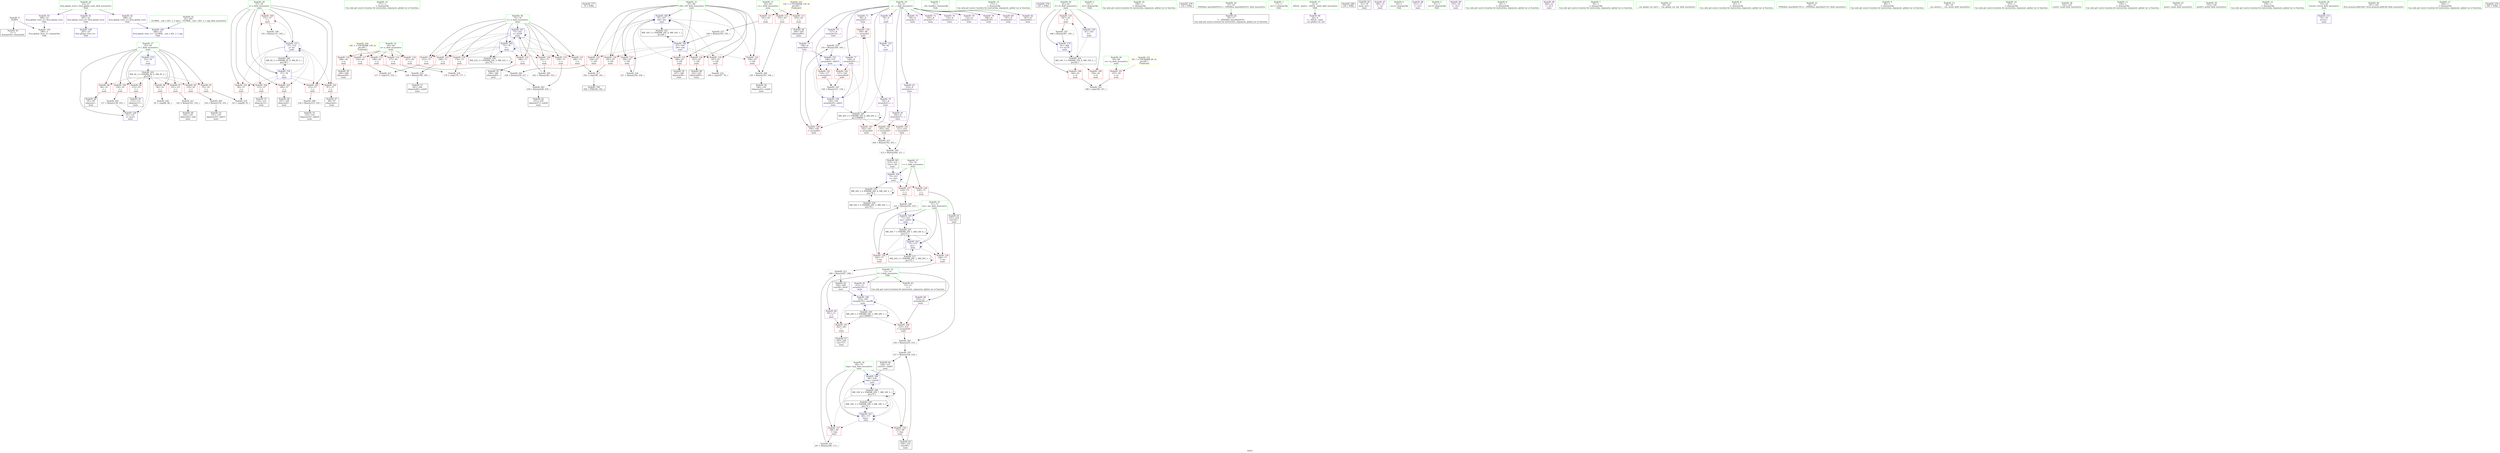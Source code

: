 digraph "SVFG" {
	label="SVFG";

	Node0x562236f4b900 [shape=record,color=grey,label="{NodeID: 0\nNullPtr}"];
	Node0x562236f4b900 -> Node0x562236f6b4d0[style=solid];
	Node0x562236f4b900 -> Node0x562236f72df0[style=solid];
	Node0x562236f6bab0 [shape=record,color=red,label="{NodeID: 97\n101\<--55\n\<--i\nmain\n}"];
	Node0x562236f6bab0 -> Node0x562236f77e50[style=solid];
	Node0x562236f4bb60 [shape=record,color=green,label="{NodeID: 14\n171\<--1\n\<--dummyObj\nCan only get source location for instruction, argument, global var or function.}"];
	Node0x562236f952c0 [shape=record,color=black,label="{NodeID: 277\n35 = PHI()\n}"];
	Node0x562236f6f2e0 [shape=record,color=black,label="{NodeID: 194\n184 = PHI(160, 182, )\n}"];
	Node0x562236f6c610 [shape=record,color=red,label="{NodeID: 111\n163\<--63\n\<--c\nmain\n}"];
	Node0x562236f6c610 -> Node0x562236f78450[style=solid];
	Node0x562236f6a970 [shape=record,color=green,label="{NodeID: 28\n57\<--58\nj\<--j_field_insensitive\nmain\n}"];
	Node0x562236f6a970 -> Node0x562236f6bdf0[style=solid];
	Node0x562236f6a970 -> Node0x562236f6bec0[style=solid];
	Node0x562236f6a970 -> Node0x562236f6bf90[style=solid];
	Node0x562236f6a970 -> Node0x562236f6c060[style=solid];
	Node0x562236f6a970 -> Node0x562236f6c130[style=solid];
	Node0x562236f6a970 -> Node0x562236f6c200[style=solid];
	Node0x562236f6a970 -> Node0x562236f73160[style=solid];
	Node0x562236f6a970 -> Node0x562236f733d0[style=solid];
	Node0x562236f779d0 [shape=record,color=grey,label="{NodeID: 208\n124 = Binary(123, 103, )\n}"];
	Node0x562236f779d0 -> Node0x562236f6ce10[style=solid];
	Node0x562236f71940 [shape=record,color=red,label="{NodeID: 125\n256\<--67\n\<--i30\nmain\n}"];
	Node0x562236f71940 -> Node0x562236f785d0[style=solid];
	Node0x562236f6b4d0 [shape=record,color=black,label="{NodeID: 42\n2\<--3\ndummyVal\<--dummyVal\n}"];
	Node0x562236f78ed0 [shape=record,color=grey,label="{NodeID: 222\n168 = cmp(167, 78, )\n}"];
	Node0x562236f724a0 [shape=record,color=red,label="{NodeID: 139\n100\<--99\n\<--arrayidx5\nmain\n}"];
	Node0x562236f724a0 -> Node0x562236f77cd0[style=solid];
	Node0x562236f6d080 [shape=record,color=black,label="{NodeID: 56\n196\<--195\nidxprom43\<--sub42\nmain\n}"];
	Node0x562236f73090 [shape=record,color=blue,label="{NodeID: 153\n55\<--78\ni\<--\nmain\n}"];
	Node0x562236f73090 -> Node0x562236f86770[style=dashed];
	Node0x562236f6dbe0 [shape=record,color=purple,label="{NodeID: 70\n96\<--8\narrayidx\<--_c\nmain\n}"];
	Node0x562236f73bf0 [shape=record,color=blue,label="{NodeID: 167\n73\<--243\nx\<--inc64\nmain\n}"];
	Node0x562236f73bf0 -> Node0x562236f71d50[style=dashed];
	Node0x562236f73bf0 -> Node0x562236f71e20[style=dashed];
	Node0x562236f73bf0 -> Node0x562236f71ef0[style=dashed];
	Node0x562236f73bf0 -> Node0x562236f71fc0[style=dashed];
	Node0x562236f73bf0 -> Node0x562236f72090[style=dashed];
	Node0x562236f73bf0 -> Node0x562236f72160[style=dashed];
	Node0x562236f73bf0 -> Node0x562236f72230[style=dashed];
	Node0x562236f73bf0 -> Node0x562236f738b0[style=dashed];
	Node0x562236f73bf0 -> Node0x562236f73bf0[style=dashed];
	Node0x562236f73bf0 -> Node0x562236f81c70[style=dashed];
	Node0x562236f6e740 [shape=record,color=purple,label="{NodeID: 84\n232\<--11\narrayidx58\<--f\nmain\n}"];
	Node0x562236f6e740 -> Node0x562236f72a50[style=solid];
	Node0x562236f4c390 [shape=record,color=green,label="{NodeID: 1\n7\<--1\n__dso_handle\<--dummyObj\nGlob }"];
	Node0x562236f6bb80 [shape=record,color=red,label="{NodeID: 98\n112\<--55\n\<--i\nmain\n}"];
	Node0x562236f6bb80 -> Node0x562236f6cba0[style=solid];
	Node0x562236f4bbf0 [shape=record,color=green,label="{NodeID: 15\n173\<--1\n\<--dummyObj\nCan only get source location for instruction, argument, global var or function.}"];
	Node0x562236f953c0 [shape=record,color=black,label="{NodeID: 278\n141 = PHI()\n}"];
	Node0x562236f6f880 [shape=record,color=grey,label="{NodeID: 195\n128 = Binary(127, 118, )\n}"];
	Node0x562236f6f880 -> Node0x562236f73300[style=solid];
	Node0x562236f6c6e0 [shape=record,color=red,label="{NodeID: 112\n193\<--63\n\<--c\nmain\n}"];
	Node0x562236f6c6e0 -> Node0x562236f776d0[style=solid];
	Node0x562236f6aa40 [shape=record,color=green,label="{NodeID: 29\n59\<--60\ntn\<--tn_field_insensitive\nmain\n}"];
	Node0x562236f6aa40 -> Node0x562236f6c2d0[style=solid];
	Node0x562236f77b50 [shape=record,color=grey,label="{NodeID: 209\n120 = Binary(119, 103, )\n}"];
	Node0x562236f77b50 -> Node0x562236f6cd40[style=solid];
	Node0x562236f71a10 [shape=record,color=red,label="{NodeID: 126\n235\<--69\n\<--tmp\nmain\n}"];
	Node0x562236f71a10 -> Node0x562236f6d630[style=solid];
	Node0x562236f6b5a0 [shape=record,color=black,label="{NodeID: 43\n13\<--11\n\<--f\nCan only get source location for instruction, argument, global var or function.}"];
	Node0x562236f79050 [shape=record,color=grey,label="{NodeID: 223\n148 = cmp(146, 147, )\n}"];
	Node0x562236f72570 [shape=record,color=red,label="{NodeID: 140\n109\<--108\n\<--arrayidx9\nmain\n}"];
	Node0x562236f72570 -> Node0x562236f77cd0[style=solid];
	Node0x562236f6d150 [shape=record,color=black,label="{NodeID: 57\n201\<--200\nidxprom46\<--sub45\nmain\n}"];
	Node0x562236f73160 [shape=record,color=blue,label="{NodeID: 154\n57\<--78\nj\<--\nmain\n}"];
	Node0x562236f73160 -> Node0x562236f6bdf0[style=dashed];
	Node0x562236f73160 -> Node0x562236f6bec0[style=dashed];
	Node0x562236f73160 -> Node0x562236f6bf90[style=dashed];
	Node0x562236f73160 -> Node0x562236f6c060[style=dashed];
	Node0x562236f73160 -> Node0x562236f6c130[style=dashed];
	Node0x562236f73160 -> Node0x562236f6c200[style=dashed];
	Node0x562236f73160 -> Node0x562236f733d0[style=dashed];
	Node0x562236f73160 -> Node0x562236f86c70[style=dashed];
	Node0x562236f6dcb0 [shape=record,color=purple,label="{NodeID: 71\n99\<--8\narrayidx5\<--_c\nmain\n}"];
	Node0x562236f6dcb0 -> Node0x562236f724a0[style=solid];
	Node0x562236f88d50 [shape=record,color=yellow,style=double,label="{NodeID: 251\n8V_1 = ENCHI(MR_8V_0)\npts\{60 \}\nFun[main]}"];
	Node0x562236f88d50 -> Node0x562236f6c2d0[style=dashed];
	Node0x562236f73cc0 [shape=record,color=blue,label="{NodeID: 168\n253\<--250\narrayidx70\<--conv68\nmain\n}"];
	Node0x562236f73cc0 -> Node0x562236f72a50[style=dashed];
	Node0x562236f73cc0 -> Node0x562236f72b20[style=dashed];
	Node0x562236f73cc0 -> Node0x562236f73cc0[style=dashed];
	Node0x562236f73cc0 -> Node0x562236f82670[style=dashed];
	Node0x562236f6e810 [shape=record,color=purple,label="{NodeID: 85\n253\<--11\narrayidx70\<--f\nmain\n}"];
	Node0x562236f6e810 -> Node0x562236f73cc0[style=solid];
	Node0x562236f4b7e0 [shape=record,color=green,label="{NodeID: 2\n15\<--1\n.str\<--dummyObj\nGlob }"];
	Node0x562236f6bc50 [shape=record,color=red,label="{NodeID: 99\n119\<--55\n\<--i\nmain\n}"];
	Node0x562236f6bc50 -> Node0x562236f77b50[style=solid];
	Node0x562236f4bcc0 [shape=record,color=green,label="{NodeID: 16\n258\<--1\n\<--dummyObj\nCan only get source location for instruction, argument, global var or function.}"];
	Node0x562236f954c0 [shape=record,color=black,label="{NodeID: 279\n152 = PHI()\n}"];
	Node0x562236f6fa00 [shape=record,color=grey,label="{NodeID: 196\n132 = Binary(131, 103, )\n}"];
	Node0x562236f6fa00 -> Node0x562236f733d0[style=solid];
	Node0x562236f6c7b0 [shape=record,color=red,label="{NodeID: 113\n205\<--63\n\<--c\nmain\n}"];
	Node0x562236f6c7b0 -> Node0x562236f6d220[style=solid];
	Node0x562236f6ab10 [shape=record,color=green,label="{NodeID: 30\n61\<--62\ntt\<--tt_field_insensitive\nmain\n}"];
	Node0x562236f6ab10 -> Node0x562236f6c3a0[style=solid];
	Node0x562236f6ab10 -> Node0x562236f6c470[style=solid];
	Node0x562236f6ab10 -> Node0x562236f6c540[style=solid];
	Node0x562236f6ab10 -> Node0x562236f73570[style=solid];
	Node0x562236f6ab10 -> Node0x562236f73e60[style=solid];
	Node0x562236f77cd0 [shape=record,color=grey,label="{NodeID: 210\n110 = Binary(109, 100, )\n}"];
	Node0x562236f77cd0 -> Node0x562236f73230[style=solid];
	Node0x562236f71ae0 [shape=record,color=red,label="{NodeID: 127\n246\<--69\n\<--tmp\nmain\n}"];
	Node0x562236f71ae0 -> Node0x562236f76f50[style=solid];
	Node0x562236f6b670 [shape=record,color=black,label="{NodeID: 44\n36\<--37\n\<--_ZNSt8ios_base4InitD1Ev\nCan only get source location for instruction, argument, global var or function.}"];
	Node0x562236f80870 [shape=record,color=black,label="{NodeID: 224\nMR_10V_3 = PHI(MR_10V_4, MR_10V_2, )\npts\{62 \}\n}"];
	Node0x562236f80870 -> Node0x562236f6c3a0[style=dashed];
	Node0x562236f80870 -> Node0x562236f6c470[style=dashed];
	Node0x562236f80870 -> Node0x562236f6c540[style=dashed];
	Node0x562236f80870 -> Node0x562236f73e60[style=dashed];
	Node0x562236f72640 [shape=record,color=red,label="{NodeID: 141\n118\<--117\n\<--arrayidx14\nmain\n}"];
	Node0x562236f72640 -> Node0x562236f6f880[style=solid];
	Node0x562236f6d220 [shape=record,color=black,label="{NodeID: 58\n206\<--205\nidxprom48\<--\nmain\n}"];
	Node0x562236f73230 [shape=record,color=blue,label="{NodeID: 155\n108\<--110\narrayidx9\<--add10\nmain\n}"];
	Node0x562236f73230 -> Node0x562236f72640[style=dashed];
	Node0x562236f73230 -> Node0x562236f72710[style=dashed];
	Node0x562236f73230 -> Node0x562236f73300[style=dashed];
	Node0x562236f6dd80 [shape=record,color=purple,label="{NodeID: 72\n105\<--8\narrayidx7\<--_c\nmain\n}"];
	Node0x562236f73d90 [shape=record,color=blue,label="{NodeID: 169\n67\<--257\ni30\<--dec\nmain\n}"];
	Node0x562236f73d90 -> Node0x562236f71460[style=dashed];
	Node0x562236f73d90 -> Node0x562236f71530[style=dashed];
	Node0x562236f73d90 -> Node0x562236f71600[style=dashed];
	Node0x562236f73d90 -> Node0x562236f716d0[style=dashed];
	Node0x562236f73d90 -> Node0x562236f717a0[style=dashed];
	Node0x562236f73d90 -> Node0x562236f71870[style=dashed];
	Node0x562236f73d90 -> Node0x562236f71940[style=dashed];
	Node0x562236f73d90 -> Node0x562236f73d90[style=dashed];
	Node0x562236f73d90 -> Node0x562236f80d70[style=dashed];
	Node0x562236f6e8e0 [shape=record,color=purple,label="{NodeID: 86\n261\<--11\n\<--f\nmain\n}"];
	Node0x562236f6e8e0 -> Node0x562236f72b20[style=solid];
	Node0x562236f4c1e0 [shape=record,color=green,label="{NodeID: 3\n17\<--1\n.str.1\<--dummyObj\nGlob }"];
	Node0x562236f6bd20 [shape=record,color=red,label="{NodeID: 100\n136\<--55\n\<--i\nmain\n}"];
	Node0x562236f6bd20 -> Node0x562236f77550[style=solid];
	Node0x562236f4bd90 [shape=record,color=green,label="{NodeID: 17\n4\<--6\n_ZStL8__ioinit\<--_ZStL8__ioinit_field_insensitive\nGlob }"];
	Node0x562236f4bd90 -> Node0x562236f6da40[style=solid];
	Node0x562236f95c90 [shape=record,color=black,label="{NodeID: 280\n156 = PHI()\n}"];
	Node0x562236f6fb80 [shape=record,color=grey,label="{NodeID: 197\n237 = Binary(236, 234, )\n}"];
	Node0x562236f6fb80 -> Node0x562236f6d700[style=solid];
	Node0x562236f6c880 [shape=record,color=red,label="{NodeID: 114\n177\<--65\n\<--n\nmain\n}"];
	Node0x562236f6c880 -> Node0x562236f788d0[style=solid];
	Node0x562236f6abe0 [shape=record,color=green,label="{NodeID: 31\n63\<--64\nc\<--c_field_insensitive\nmain\n}"];
	Node0x562236f6abe0 -> Node0x562236f6c610[style=solid];
	Node0x562236f6abe0 -> Node0x562236f6c6e0[style=solid];
	Node0x562236f6abe0 -> Node0x562236f6c7b0[style=solid];
	Node0x562236f77e50 [shape=record,color=grey,label="{NodeID: 211\n102 = Binary(101, 103, )\n}"];
	Node0x562236f77e50 -> Node0x562236f6ca00[style=solid];
	Node0x562236f71bb0 [shape=record,color=red,label="{NodeID: 128\n220\<--71\n\<--my\nmain\n}"];
	Node0x562236f71bb0 -> Node0x562236f6fd00[style=solid];
	Node0x562236f6b770 [shape=record,color=black,label="{NodeID: 45\n52\<--78\nmain_ret\<--\nmain\n}"];
	Node0x562236f80d70 [shape=record,color=black,label="{NodeID: 225\nMR_16V_2 = PHI(MR_16V_4, MR_16V_1, )\npts\{68 \}\n}"];
	Node0x562236f80d70 -> Node0x562236f73640[style=dashed];
	Node0x562236f72710 [shape=record,color=red,label="{NodeID: 142\n127\<--126\n\<--arrayidx20\nmain\n}"];
	Node0x562236f72710 -> Node0x562236f6f880[style=solid];
	Node0x562236f6d2f0 [shape=record,color=black,label="{NodeID: 59\n209\<--208\nidxprom50\<--\nmain\n}"];
	Node0x562236f73300 [shape=record,color=blue,label="{NodeID: 156\n126\<--128\narrayidx20\<--add21\nmain\n}"];
	Node0x562236f73300 -> Node0x562236f724a0[style=dashed];
	Node0x562236f73300 -> Node0x562236f72570[style=dashed];
	Node0x562236f73300 -> Node0x562236f73230[style=dashed];
	Node0x562236f73300 -> Node0x562236f87170[style=dashed];
	Node0x562236f6de50 [shape=record,color=purple,label="{NodeID: 73\n108\<--8\narrayidx9\<--_c\nmain\n}"];
	Node0x562236f6de50 -> Node0x562236f72570[style=solid];
	Node0x562236f6de50 -> Node0x562236f73230[style=solid];
	Node0x562236f89720 [shape=record,color=yellow,style=double,label="{NodeID: 253\n12V_1 = ENCHI(MR_12V_0)\npts\{64 \}\nFun[main]}"];
	Node0x562236f89720 -> Node0x562236f6c610[style=dashed];
	Node0x562236f89720 -> Node0x562236f6c6e0[style=dashed];
	Node0x562236f89720 -> Node0x562236f6c7b0[style=dashed];
	Node0x562236f73e60 [shape=record,color=blue,label="{NodeID: 170\n61\<--268\ntt\<--inc76\nmain\n}"];
	Node0x562236f73e60 -> Node0x562236f80870[style=dashed];
	Node0x562236f6e9b0 [shape=record,color=purple,label="{NodeID: 87\n140\<--15\n\<--.str\nmain\n}"];
	Node0x562236f4c270 [shape=record,color=green,label="{NodeID: 4\n19\<--1\n.str.2\<--dummyObj\nGlob }"];
	Node0x562236f6bdf0 [shape=record,color=red,label="{NodeID: 101\n90\<--57\n\<--j\nmain\n}"];
	Node0x562236f6bdf0 -> Node0x562236f78a50[style=solid];
	Node0x562236f6a2d0 [shape=record,color=green,label="{NodeID: 18\n8\<--10\n_c\<--_c_field_insensitive\nGlob }"];
	Node0x562236f6a2d0 -> Node0x562236f6db10[style=solid];
	Node0x562236f6a2d0 -> Node0x562236f6dbe0[style=solid];
	Node0x562236f6a2d0 -> Node0x562236f6dcb0[style=solid];
	Node0x562236f6a2d0 -> Node0x562236f6dd80[style=solid];
	Node0x562236f6a2d0 -> Node0x562236f6de50[style=solid];
	Node0x562236f6a2d0 -> Node0x562236f6df20[style=solid];
	Node0x562236f6a2d0 -> Node0x562236f6dff0[style=solid];
	Node0x562236f6a2d0 -> Node0x562236f6e0c0[style=solid];
	Node0x562236f6a2d0 -> Node0x562236f6e190[style=solid];
	Node0x562236f6a2d0 -> Node0x562236f6e260[style=solid];
	Node0x562236f6a2d0 -> Node0x562236f6e330[style=solid];
	Node0x562236f6a2d0 -> Node0x562236f6e400[style=solid];
	Node0x562236f6a2d0 -> Node0x562236f6e4d0[style=solid];
	Node0x562236f6a2d0 -> Node0x562236f6e5a0[style=solid];
	Node0x562236f6a2d0 -> Node0x562236f6e670[style=solid];
	Node0x562236f6fd00 [shape=record,color=grey,label="{NodeID: 198\n221 = Binary(220, 219, )\n}"];
	Node0x562236f6fd00 -> Node0x562236f73a50[style=solid];
	Node0x562236f6c950 [shape=record,color=red,label="{NodeID: 115\n198\<--65\n\<--n\nmain\n}"];
	Node0x562236f6c950 -> Node0x562236f782d0[style=solid];
	Node0x562236f6acb0 [shape=record,color=green,label="{NodeID: 32\n65\<--66\nn\<--n_field_insensitive\nmain\n}"];
	Node0x562236f6acb0 -> Node0x562236f6c880[style=solid];
	Node0x562236f6acb0 -> Node0x562236f6c950[style=solid];
	Node0x562236f6acb0 -> Node0x562236f711f0[style=solid];
	Node0x562236f6acb0 -> Node0x562236f712c0[style=solid];
	Node0x562236f6acb0 -> Node0x562236f71390[style=solid];
	Node0x562236f77fd0 [shape=record,color=grey,label="{NodeID: 212\n249 = Binary(247, 248, )\n}"];
	Node0x562236f77fd0 -> Node0x562236f6d7d0[style=solid];
	Node0x562236f71c80 [shape=record,color=red,label="{NodeID: 129\n248\<--71\n\<--my\nmain\n}"];
	Node0x562236f71c80 -> Node0x562236f77fd0[style=solid];
	Node0x562236f6b840 [shape=record,color=black,label="{NodeID: 46\n95\<--94\nidxprom\<--\nmain\n}"];
	Node0x562236f81270 [shape=record,color=black,label="{NodeID: 226\nMR_18V_2 = PHI(MR_18V_3, MR_18V_1, )\npts\{70 \}\n}"];
	Node0x562236f81270 -> Node0x562236f73710[style=dashed];
	Node0x562236f81270 -> Node0x562236f81270[style=dashed];
	Node0x562236f727e0 [shape=record,color=red,label="{NodeID: 143\n192\<--191\n\<--arrayidx41\nmain\n}"];
	Node0x562236f727e0 -> Node0x562236f78150[style=solid];
	Node0x562236f6d3c0 [shape=record,color=black,label="{NodeID: 60\n213\<--212\nconv\<--div\nmain\n}"];
	Node0x562236f6d3c0 -> Node0x562236f73980[style=solid];
	Node0x562236f733d0 [shape=record,color=blue,label="{NodeID: 157\n57\<--132\nj\<--inc\nmain\n}"];
	Node0x562236f733d0 -> Node0x562236f6bdf0[style=dashed];
	Node0x562236f733d0 -> Node0x562236f6bec0[style=dashed];
	Node0x562236f733d0 -> Node0x562236f6bf90[style=dashed];
	Node0x562236f733d0 -> Node0x562236f6c060[style=dashed];
	Node0x562236f733d0 -> Node0x562236f6c130[style=dashed];
	Node0x562236f733d0 -> Node0x562236f6c200[style=dashed];
	Node0x562236f733d0 -> Node0x562236f733d0[style=dashed];
	Node0x562236f733d0 -> Node0x562236f86c70[style=dashed];
	Node0x562236f6df20 [shape=record,color=purple,label="{NodeID: 74\n114\<--8\narrayidx12\<--_c\nmain\n}"];
	Node0x562236f89800 [shape=record,color=yellow,style=double,label="{NodeID: 254\n14V_1 = ENCHI(MR_14V_0)\npts\{66 \}\nFun[main]}"];
	Node0x562236f89800 -> Node0x562236f6c880[style=dashed];
	Node0x562236f89800 -> Node0x562236f6c950[style=dashed];
	Node0x562236f89800 -> Node0x562236f711f0[style=dashed];
	Node0x562236f89800 -> Node0x562236f712c0[style=dashed];
	Node0x562236f89800 -> Node0x562236f71390[style=dashed];
	Node0x562236f6ea80 [shape=record,color=purple,label="{NodeID: 88\n151\<--17\n\<--.str.1\nmain\n}"];
	Node0x562236f4f850 [shape=record,color=green,label="{NodeID: 5\n21\<--1\n.str.3\<--dummyObj\nGlob }"];
	Node0x562236f6bec0 [shape=record,color=red,label="{NodeID: 102\n97\<--57\n\<--j\nmain\n}"];
	Node0x562236f6bec0 -> Node0x562236f6b910[style=solid];
	Node0x562236f6a360 [shape=record,color=green,label="{NodeID: 19\n11\<--14\nf\<--f_field_insensitive\nGlob }"];
	Node0x562236f6a360 -> Node0x562236f6b5a0[style=solid];
	Node0x562236f6a360 -> Node0x562236f6e740[style=solid];
	Node0x562236f6a360 -> Node0x562236f6e810[style=solid];
	Node0x562236f6a360 -> Node0x562236f6e8e0[style=solid];
	Node0x562236f6fe80 [shape=record,color=grey,label="{NodeID: 199\n212 = Binary(204, 211, )\n}"];
	Node0x562236f6fe80 -> Node0x562236f6d3c0[style=solid];
	Node0x562236f711f0 [shape=record,color=red,label="{NodeID: 116\n208\<--65\n\<--n\nmain\n}"];
	Node0x562236f711f0 -> Node0x562236f6d2f0[style=solid];
	Node0x562236f6ad80 [shape=record,color=green,label="{NodeID: 33\n67\<--68\ni30\<--i30_field_insensitive\nmain\n}"];
	Node0x562236f6ad80 -> Node0x562236f71460[style=solid];
	Node0x562236f6ad80 -> Node0x562236f71530[style=solid];
	Node0x562236f6ad80 -> Node0x562236f71600[style=solid];
	Node0x562236f6ad80 -> Node0x562236f716d0[style=solid];
	Node0x562236f6ad80 -> Node0x562236f717a0[style=solid];
	Node0x562236f6ad80 -> Node0x562236f71870[style=solid];
	Node0x562236f6ad80 -> Node0x562236f71940[style=solid];
	Node0x562236f6ad80 -> Node0x562236f73640[style=solid];
	Node0x562236f6ad80 -> Node0x562236f73d90[style=solid];
	Node0x562236f78150 [shape=record,color=grey,label="{NodeID: 213\n204 = Binary(192, 203, )\n}"];
	Node0x562236f78150 -> Node0x562236f6fe80[style=solid];
	Node0x562236f71d50 [shape=record,color=red,label="{NodeID: 130\n176\<--73\n\<--x\nmain\n}"];
	Node0x562236f71d50 -> Node0x562236f788d0[style=solid];
	Node0x562236f6b910 [shape=record,color=black,label="{NodeID: 47\n98\<--97\nidxprom4\<--\nmain\n}"];
	Node0x562236f81770 [shape=record,color=black,label="{NodeID: 227\nMR_20V_2 = PHI(MR_20V_3, MR_20V_1, )\npts\{72 \}\n}"];
	Node0x562236f81770 -> Node0x562236f737e0[style=dashed];
	Node0x562236f81770 -> Node0x562236f81770[style=dashed];
	Node0x562236f728b0 [shape=record,color=red,label="{NodeID: 144\n203\<--202\n\<--arrayidx47\nmain\n}"];
	Node0x562236f728b0 -> Node0x562236f78150[style=solid];
	Node0x562236f6d490 [shape=record,color=black,label="{NodeID: 61\n225\<--224\nconv54\<--\nmain\n}"];
	Node0x562236f6d490 -> Node0x562236f770d0[style=solid];
	Node0x562236f734a0 [shape=record,color=blue,label="{NodeID: 158\n55\<--137\ni\<--inc23\nmain\n}"];
	Node0x562236f734a0 -> Node0x562236f86770[style=dashed];
	Node0x562236f6dff0 [shape=record,color=purple,label="{NodeID: 75\n117\<--8\narrayidx14\<--_c\nmain\n}"];
	Node0x562236f6dff0 -> Node0x562236f72640[style=solid];
	Node0x562236f6eb50 [shape=record,color=purple,label="{NodeID: 89\n155\<--19\n\<--.str.2\nmain\n}"];
	Node0x562236f4f8e0 [shape=record,color=green,label="{NodeID: 6\n24\<--1\n\<--dummyObj\nCan only get source location for instruction, argument, global var or function.}"];
	Node0x562236f6bf90 [shape=record,color=red,label="{NodeID: 103\n106\<--57\n\<--j\nmain\n}"];
	Node0x562236f6bf90 -> Node0x562236f6cad0[style=solid];
	Node0x562236f6a3f0 [shape=record,color=green,label="{NodeID: 20\n23\<--27\nllvm.global_ctors\<--llvm.global_ctors_field_insensitive\nGlob }"];
	Node0x562236f6a3f0 -> Node0x562236f6ecf0[style=solid];
	Node0x562236f6a3f0 -> Node0x562236f6edf0[style=solid];
	Node0x562236f6a3f0 -> Node0x562236f6eef0[style=solid];
	Node0x562236f70000 [shape=record,color=grey,label="{NodeID: 200\n243 = Binary(242, 103, )\n}"];
	Node0x562236f70000 -> Node0x562236f73bf0[style=solid];
	Node0x562236f712c0 [shape=record,color=red,label="{NodeID: 117\n216\<--65\n\<--n\nmain\n}"];
	Node0x562236f712c0 -> Node0x562236f78d50[style=solid];
	Node0x562236f6ae50 [shape=record,color=green,label="{NodeID: 34\n69\<--70\ntmp\<--tmp_field_insensitive\nmain\n}"];
	Node0x562236f6ae50 -> Node0x562236f71a10[style=solid];
	Node0x562236f6ae50 -> Node0x562236f71ae0[style=solid];
	Node0x562236f6ae50 -> Node0x562236f73710[style=solid];
	Node0x562236f6ae50 -> Node0x562236f73b20[style=solid];
	Node0x562236f782d0 [shape=record,color=grey,label="{NodeID: 214\n200 = Binary(198, 199, )\n}"];
	Node0x562236f782d0 -> Node0x562236f6d150[style=solid];
	Node0x562236f71e20 [shape=record,color=red,label="{NodeID: 131\n180\<--73\n\<--x\nmain\n}"];
	Node0x562236f71e20 -> Node0x562236f78750[style=solid];
	Node0x562236f6ca00 [shape=record,color=black,label="{NodeID: 48\n104\<--102\nidxprom6\<--add\nmain\n}"];
	Node0x562236f81c70 [shape=record,color=black,label="{NodeID: 228\nMR_22V_2 = PHI(MR_22V_3, MR_22V_1, )\npts\{74 \}\n}"];
	Node0x562236f81c70 -> Node0x562236f738b0[style=dashed];
	Node0x562236f81c70 -> Node0x562236f81c70[style=dashed];
	Node0x562236f72980 [shape=record,color=red,label="{NodeID: 145\n211\<--210\n\<--arrayidx51\nmain\n}"];
	Node0x562236f72980 -> Node0x562236f6fe80[style=solid];
	Node0x562236f6d560 [shape=record,color=black,label="{NodeID: 62\n231\<--230\nidxprom57\<--sub56\nmain\n}"];
	Node0x562236f73570 [shape=record,color=blue,label="{NodeID: 159\n61\<--103\ntt\<--\nmain\n}"];
	Node0x562236f73570 -> Node0x562236f80870[style=dashed];
	Node0x562236f6e0c0 [shape=record,color=purple,label="{NodeID: 76\n122\<--8\narrayidx17\<--_c\nmain\n}"];
	Node0x562236f6ec20 [shape=record,color=purple,label="{NodeID: 90\n264\<--21\n\<--.str.3\nmain\n}"];
	Node0x562236f4fa60 [shape=record,color=green,label="{NodeID: 7\n78\<--1\n\<--dummyObj\nCan only get source location for instruction, argument, global var or function.}"];
	Node0x562236f6c060 [shape=record,color=red,label="{NodeID: 104\n115\<--57\n\<--j\nmain\n}"];
	Node0x562236f6c060 -> Node0x562236f6cc70[style=solid];
	Node0x562236f6a480 [shape=record,color=green,label="{NodeID: 21\n28\<--29\n__cxx_global_var_init\<--__cxx_global_var_init_field_insensitive\n}"];
	Node0x562236f76f50 [shape=record,color=grey,label="{NodeID: 201\n247 = Binary(246, 173, )\n}"];
	Node0x562236f76f50 -> Node0x562236f77fd0[style=solid];
	Node0x562236f71390 [shape=record,color=red,label="{NodeID: 118\n227\<--65\n\<--n\nmain\n}"];
	Node0x562236f71390 -> Node0x562236f773d0[style=solid];
	Node0x562236f6af20 [shape=record,color=green,label="{NodeID: 35\n71\<--72\nmy\<--my_field_insensitive\nmain\n}"];
	Node0x562236f6af20 -> Node0x562236f71bb0[style=solid];
	Node0x562236f6af20 -> Node0x562236f71c80[style=solid];
	Node0x562236f6af20 -> Node0x562236f737e0[style=solid];
	Node0x562236f6af20 -> Node0x562236f73a50[style=solid];
	Node0x562236f78450 [shape=record,color=grey,label="{NodeID: 215\n164 = Binary(163, 103, )\n}"];
	Node0x562236f78450 -> Node0x562236f73640[style=solid];
	Node0x562236f71ef0 [shape=record,color=red,label="{NodeID: 132\n189\<--73\n\<--x\nmain\n}"];
	Node0x562236f71ef0 -> Node0x562236f6cfb0[style=solid];
	Node0x562236f6cad0 [shape=record,color=black,label="{NodeID: 49\n107\<--106\nidxprom8\<--\nmain\n}"];
	Node0x562236f82170 [shape=record,color=black,label="{NodeID: 229\nMR_24V_2 = PHI(MR_24V_3, MR_24V_1, )\npts\{76 \}\n}"];
	Node0x562236f82170 -> Node0x562236f83f70[style=dashed];
	Node0x562236f72a50 [shape=record,color=red,label="{NodeID: 146\n233\<--232\n\<--arrayidx58\nmain\n}"];
	Node0x562236f72a50 -> Node0x562236f770d0[style=solid];
	Node0x562236f6d630 [shape=record,color=black,label="{NodeID: 63\n236\<--235\nconv60\<--\nmain\n}"];
	Node0x562236f6d630 -> Node0x562236f6fb80[style=solid];
	Node0x562236f86770 [shape=record,color=black,label="{NodeID: 243\nMR_4V_3 = PHI(MR_4V_4, MR_4V_2, )\npts\{56 \}\n}"];
	Node0x562236f86770 -> Node0x562236f6eff0[style=dashed];
	Node0x562236f86770 -> Node0x562236f6f0c0[style=dashed];
	Node0x562236f86770 -> Node0x562236f6b9e0[style=dashed];
	Node0x562236f86770 -> Node0x562236f6bab0[style=dashed];
	Node0x562236f86770 -> Node0x562236f6bb80[style=dashed];
	Node0x562236f86770 -> Node0x562236f6bc50[style=dashed];
	Node0x562236f86770 -> Node0x562236f6bd20[style=dashed];
	Node0x562236f86770 -> Node0x562236f734a0[style=dashed];
	Node0x562236f73640 [shape=record,color=blue,label="{NodeID: 160\n67\<--164\ni30\<--sub\nmain\n}"];
	Node0x562236f73640 -> Node0x562236f71460[style=dashed];
	Node0x562236f73640 -> Node0x562236f71530[style=dashed];
	Node0x562236f73640 -> Node0x562236f71600[style=dashed];
	Node0x562236f73640 -> Node0x562236f716d0[style=dashed];
	Node0x562236f73640 -> Node0x562236f717a0[style=dashed];
	Node0x562236f73640 -> Node0x562236f71870[style=dashed];
	Node0x562236f73640 -> Node0x562236f71940[style=dashed];
	Node0x562236f73640 -> Node0x562236f73d90[style=dashed];
	Node0x562236f73640 -> Node0x562236f80d70[style=dashed];
	Node0x562236f6e190 [shape=record,color=purple,label="{NodeID: 77\n126\<--8\narrayidx20\<--_c\nmain\n}"];
	Node0x562236f6e190 -> Node0x562236f72710[style=solid];
	Node0x562236f6e190 -> Node0x562236f73300[style=solid];
	Node0x562236f6ecf0 [shape=record,color=purple,label="{NodeID: 91\n287\<--23\nllvm.global_ctors_0\<--llvm.global_ctors\nGlob }"];
	Node0x562236f6ecf0 -> Node0x562236f72bf0[style=solid];
	Node0x562236f4faf0 [shape=record,color=green,label="{NodeID: 8\n81\<--1\n\<--dummyObj\nCan only get source location for instruction, argument, global var or function.}"];
	Node0x562236f6c130 [shape=record,color=red,label="{NodeID: 105\n123\<--57\n\<--j\nmain\n}"];
	Node0x562236f6c130 -> Node0x562236f779d0[style=solid];
	Node0x562236f6a510 [shape=record,color=green,label="{NodeID: 22\n32\<--33\n_ZNSt8ios_base4InitC1Ev\<--_ZNSt8ios_base4InitC1Ev_field_insensitive\n}"];
	Node0x562236f770d0 [shape=record,color=grey,label="{NodeID: 202\n234 = Binary(225, 233, )\n}"];
	Node0x562236f770d0 -> Node0x562236f6fb80[style=solid];
	Node0x562236f71460 [shape=record,color=red,label="{NodeID: 119\n167\<--67\n\<--i30\nmain\n}"];
	Node0x562236f71460 -> Node0x562236f78ed0[style=solid];
	Node0x562236f6aff0 [shape=record,color=green,label="{NodeID: 36\n73\<--74\nx\<--x_field_insensitive\nmain\n}"];
	Node0x562236f6aff0 -> Node0x562236f71d50[style=solid];
	Node0x562236f6aff0 -> Node0x562236f71e20[style=solid];
	Node0x562236f6aff0 -> Node0x562236f71ef0[style=solid];
	Node0x562236f6aff0 -> Node0x562236f71fc0[style=solid];
	Node0x562236f6aff0 -> Node0x562236f72090[style=solid];
	Node0x562236f6aff0 -> Node0x562236f72160[style=solid];
	Node0x562236f6aff0 -> Node0x562236f72230[style=solid];
	Node0x562236f6aff0 -> Node0x562236f738b0[style=solid];
	Node0x562236f6aff0 -> Node0x562236f73bf0[style=solid];
	Node0x562236f785d0 [shape=record,color=grey,label="{NodeID: 216\n257 = Binary(256, 258, )\n}"];
	Node0x562236f785d0 -> Node0x562236f73d90[style=solid];
	Node0x562236f71fc0 [shape=record,color=red,label="{NodeID: 133\n199\<--73\n\<--x\nmain\n}"];
	Node0x562236f71fc0 -> Node0x562236f782d0[style=solid];
	Node0x562236f6cba0 [shape=record,color=black,label="{NodeID: 50\n113\<--112\nidxprom11\<--\nmain\n}"];
	Node0x562236f82670 [shape=record,color=black,label="{NodeID: 230\nMR_28V_2 = PHI(MR_28V_3, MR_28V_1, )\npts\{140000 \}\n}"];
	Node0x562236f82670 -> Node0x562236f72a50[style=dashed];
	Node0x562236f82670 -> Node0x562236f72b20[style=dashed];
	Node0x562236f82670 -> Node0x562236f73cc0[style=dashed];
	Node0x562236f82670 -> Node0x562236f82670[style=dashed];
	Node0x562236f72b20 [shape=record,color=red,label="{NodeID: 147\n262\<--261\n\<--\nmain\n}"];
	Node0x562236f72b20 -> Node0x562236f6d970[style=solid];
	Node0x562236f6d700 [shape=record,color=black,label="{NodeID: 64\n238\<--237\nconv62\<--add61\nmain\n}"];
	Node0x562236f6d700 -> Node0x562236f73b20[style=solid];
	Node0x562236f86c70 [shape=record,color=black,label="{NodeID: 244\nMR_6V_2 = PHI(MR_6V_4, MR_6V_1, )\npts\{58 \}\n}"];
	Node0x562236f86c70 -> Node0x562236f73160[style=dashed];
	Node0x562236f73710 [shape=record,color=blue,label="{NodeID: 161\n69\<--171\ntmp\<--\nmain\n}"];
	Node0x562236f73710 -> Node0x562236f71a10[style=dashed];
	Node0x562236f73710 -> Node0x562236f71ae0[style=dashed];
	Node0x562236f73710 -> Node0x562236f73710[style=dashed];
	Node0x562236f73710 -> Node0x562236f73b20[style=dashed];
	Node0x562236f73710 -> Node0x562236f81270[style=dashed];
	Node0x562236f73710 -> Node0x562236f87670[style=dashed];
	Node0x562236f6e260 [shape=record,color=purple,label="{NodeID: 78\n188\<--8\narrayidx39\<--_c\nmain\n}"];
	Node0x562236f6edf0 [shape=record,color=purple,label="{NodeID: 92\n288\<--23\nllvm.global_ctors_1\<--llvm.global_ctors\nGlob }"];
	Node0x562236f6edf0 -> Node0x562236f72cf0[style=solid];
	Node0x562236f4be80 [shape=record,color=green,label="{NodeID: 9\n86\<--1\n\<--dummyObj\nCan only get source location for instruction, argument, global var or function.}"];
	Node0x562236f6c200 [shape=record,color=red,label="{NodeID: 106\n131\<--57\n\<--j\nmain\n}"];
	Node0x562236f6c200 -> Node0x562236f6fa00[style=solid];
	Node0x562236f6a5a0 [shape=record,color=green,label="{NodeID: 23\n38\<--39\n__cxa_atexit\<--__cxa_atexit_field_insensitive\n}"];
	Node0x562236f77250 [shape=record,color=grey,label="{NodeID: 203\n230 = Binary(228, 229, )\n}"];
	Node0x562236f77250 -> Node0x562236f6d560[style=solid];
	Node0x562236f71530 [shape=record,color=red,label="{NodeID: 120\n181\<--67\n\<--i30\nmain\n}"];
	Node0x562236f71530 -> Node0x562236f78750[style=solid];
	Node0x562236f6b0c0 [shape=record,color=green,label="{NodeID: 37\n75\<--76\nv\<--v_field_insensitive\nmain\n}"];
	Node0x562236f6b0c0 -> Node0x562236f72300[style=solid];
	Node0x562236f6b0c0 -> Node0x562236f723d0[style=solid];
	Node0x562236f6b0c0 -> Node0x562236f73980[style=solid];
	Node0x562236f78750 [shape=record,color=grey,label="{NodeID: 217\n182 = cmp(180, 181, )\n}"];
	Node0x562236f78750 -> Node0x562236f6f2e0[style=solid];
	Node0x562236f72090 [shape=record,color=red,label="{NodeID: 134\n215\<--73\n\<--x\nmain\n}"];
	Node0x562236f72090 -> Node0x562236f78d50[style=solid];
	Node0x562236f6cc70 [shape=record,color=black,label="{NodeID: 51\n116\<--115\nidxprom13\<--\nmain\n}"];
	Node0x562236f72bf0 [shape=record,color=blue,label="{NodeID: 148\n287\<--24\nllvm.global_ctors_0\<--\nGlob }"];
	Node0x562236f6d7d0 [shape=record,color=black,label="{NodeID: 65\n250\<--249\nconv68\<--div67\nmain\n}"];
	Node0x562236f6d7d0 -> Node0x562236f73cc0[style=solid];
	Node0x562236f87170 [shape=record,color=black,label="{NodeID: 245\nMR_26V_3 = PHI(MR_26V_4, MR_26V_2, )\npts\{100000 \}\n}"];
	Node0x562236f87170 -> Node0x562236f724a0[style=dashed];
	Node0x562236f87170 -> Node0x562236f72570[style=dashed];
	Node0x562236f87170 -> Node0x562236f727e0[style=dashed];
	Node0x562236f87170 -> Node0x562236f728b0[style=dashed];
	Node0x562236f87170 -> Node0x562236f72980[style=dashed];
	Node0x562236f87170 -> Node0x562236f73230[style=dashed];
	Node0x562236f87170 -> Node0x562236f87170[style=dashed];
	Node0x562236f737e0 [shape=record,color=blue,label="{NodeID: 162\n71\<--173\nmy\<--\nmain\n}"];
	Node0x562236f737e0 -> Node0x562236f71bb0[style=dashed];
	Node0x562236f737e0 -> Node0x562236f71c80[style=dashed];
	Node0x562236f737e0 -> Node0x562236f737e0[style=dashed];
	Node0x562236f737e0 -> Node0x562236f73a50[style=dashed];
	Node0x562236f737e0 -> Node0x562236f81770[style=dashed];
	Node0x562236f737e0 -> Node0x562236f87b70[style=dashed];
	Node0x562236f6e330 [shape=record,color=purple,label="{NodeID: 79\n191\<--8\narrayidx41\<--_c\nmain\n}"];
	Node0x562236f6e330 -> Node0x562236f727e0[style=solid];
	Node0x562236f6eef0 [shape=record,color=purple,label="{NodeID: 93\n289\<--23\nllvm.global_ctors_2\<--llvm.global_ctors\nGlob }"];
	Node0x562236f6eef0 -> Node0x562236f72df0[style=solid];
	Node0x562236f4bf10 [shape=record,color=green,label="{NodeID: 10\n103\<--1\n\<--dummyObj\nCan only get source location for instruction, argument, global var or function.}"];
	Node0x562236f6c2d0 [shape=record,color=red,label="{NodeID: 107\n147\<--59\n\<--tn\nmain\n}"];
	Node0x562236f6c2d0 -> Node0x562236f79050[style=solid];
	Node0x562236f6a630 [shape=record,color=green,label="{NodeID: 24\n37\<--43\n_ZNSt8ios_base4InitD1Ev\<--_ZNSt8ios_base4InitD1Ev_field_insensitive\n}"];
	Node0x562236f6a630 -> Node0x562236f6b670[style=solid];
	Node0x562236f773d0 [shape=record,color=grey,label="{NodeID: 204\n228 = Binary(226, 227, )\n}"];
	Node0x562236f773d0 -> Node0x562236f77250[style=solid];
	Node0x562236f71600 [shape=record,color=red,label="{NodeID: 121\n186\<--67\n\<--i30\nmain\n}"];
	Node0x562236f71600 -> Node0x562236f6cee0[style=solid];
	Node0x562236f6b190 [shape=record,color=green,label="{NodeID: 38\n142\<--143\nscanf\<--scanf_field_insensitive\n}"];
	Node0x562236f788d0 [shape=record,color=grey,label="{NodeID: 218\n178 = cmp(176, 177, )\n}"];
	Node0x562236f72160 [shape=record,color=red,label="{NodeID: 135\n229\<--73\n\<--x\nmain\n}"];
	Node0x562236f72160 -> Node0x562236f77250[style=solid];
	Node0x562236f6cd40 [shape=record,color=black,label="{NodeID: 52\n121\<--120\nidxprom16\<--add15\nmain\n}"];
	Node0x562236f72cf0 [shape=record,color=blue,label="{NodeID: 149\n288\<--25\nllvm.global_ctors_1\<--_GLOBAL__sub_I_AS1_2_1.cpp\nGlob }"];
	Node0x562236f6d8a0 [shape=record,color=black,label="{NodeID: 66\n252\<--251\nidxprom69\<--\nmain\n}"];
	Node0x562236f87670 [shape=record,color=black,label="{NodeID: 246\nMR_18V_6 = PHI(MR_18V_7, MR_18V_5, )\npts\{70 \}\n}"];
	Node0x562236f87670 -> Node0x562236f71a10[style=dashed];
	Node0x562236f87670 -> Node0x562236f71ae0[style=dashed];
	Node0x562236f87670 -> Node0x562236f73710[style=dashed];
	Node0x562236f87670 -> Node0x562236f73b20[style=dashed];
	Node0x562236f87670 -> Node0x562236f81270[style=dashed];
	Node0x562236f87670 -> Node0x562236f87670[style=dashed];
	Node0x562236f738b0 [shape=record,color=blue,label="{NodeID: 163\n73\<--78\nx\<--\nmain\n}"];
	Node0x562236f738b0 -> Node0x562236f71d50[style=dashed];
	Node0x562236f738b0 -> Node0x562236f71e20[style=dashed];
	Node0x562236f738b0 -> Node0x562236f71ef0[style=dashed];
	Node0x562236f738b0 -> Node0x562236f71fc0[style=dashed];
	Node0x562236f738b0 -> Node0x562236f72090[style=dashed];
	Node0x562236f738b0 -> Node0x562236f72160[style=dashed];
	Node0x562236f738b0 -> Node0x562236f72230[style=dashed];
	Node0x562236f738b0 -> Node0x562236f738b0[style=dashed];
	Node0x562236f738b0 -> Node0x562236f73bf0[style=dashed];
	Node0x562236f738b0 -> Node0x562236f81c70[style=dashed];
	Node0x562236f6e400 [shape=record,color=purple,label="{NodeID: 80\n197\<--8\narrayidx44\<--_c\nmain\n}"];
	Node0x562236f6eff0 [shape=record,color=red,label="{NodeID: 94\n84\<--55\n\<--i\nmain\n}"];
	Node0x562236f6eff0 -> Node0x562236f78bd0[style=solid];
	Node0x562236f500b0 [shape=record,color=green,label="{NodeID: 11\n158\<--1\n\<--dummyObj\nCan only get source location for instruction, argument, global var or function.}"];
	Node0x562236f6c3a0 [shape=record,color=red,label="{NodeID: 108\n146\<--61\n\<--tt\nmain\n}"];
	Node0x562236f6c3a0 -> Node0x562236f79050[style=solid];
	Node0x562236f6a700 [shape=record,color=green,label="{NodeID: 25\n50\<--51\nmain\<--main_field_insensitive\n}"];
	Node0x562236f77550 [shape=record,color=grey,label="{NodeID: 205\n137 = Binary(136, 103, )\n}"];
	Node0x562236f77550 -> Node0x562236f734a0[style=solid];
	Node0x562236f716d0 [shape=record,color=red,label="{NodeID: 122\n194\<--67\n\<--i30\nmain\n}"];
	Node0x562236f716d0 -> Node0x562236f776d0[style=solid];
	Node0x562236f6b260 [shape=record,color=green,label="{NodeID: 39\n153\<--154\nprintf\<--printf_field_insensitive\n}"];
	Node0x562236f78a50 [shape=record,color=grey,label="{NodeID: 219\n92 = cmp(90, 91, )\n}"];
	Node0x562236f72230 [shape=record,color=red,label="{NodeID: 136\n242\<--73\n\<--x\nmain\n}"];
	Node0x562236f72230 -> Node0x562236f70000[style=solid];
	Node0x562236f6ce10 [shape=record,color=black,label="{NodeID: 53\n125\<--124\nidxprom19\<--add18\nmain\n}"];
	Node0x562236f72df0 [shape=record,color=blue, style = dotted,label="{NodeID: 150\n289\<--3\nllvm.global_ctors_2\<--dummyVal\nGlob }"];
	Node0x562236f6d970 [shape=record,color=black,label="{NodeID: 67\n263\<--262\nconv73\<--\nmain\n}"];
	Node0x562236f87b70 [shape=record,color=black,label="{NodeID: 247\nMR_20V_7 = PHI(MR_20V_5, MR_20V_6, )\npts\{72 \}\n}"];
	Node0x562236f87b70 -> Node0x562236f71bb0[style=dashed];
	Node0x562236f87b70 -> Node0x562236f71c80[style=dashed];
	Node0x562236f87b70 -> Node0x562236f737e0[style=dashed];
	Node0x562236f87b70 -> Node0x562236f73a50[style=dashed];
	Node0x562236f87b70 -> Node0x562236f81770[style=dashed];
	Node0x562236f87b70 -> Node0x562236f87b70[style=dashed];
	Node0x562236f73980 [shape=record,color=blue,label="{NodeID: 164\n75\<--213\nv\<--conv\nmain\n}"];
	Node0x562236f73980 -> Node0x562236f72300[style=dashed];
	Node0x562236f73980 -> Node0x562236f723d0[style=dashed];
	Node0x562236f73980 -> Node0x562236f73980[style=dashed];
	Node0x562236f73980 -> Node0x562236f83f70[style=dashed];
	Node0x562236f6e4d0 [shape=record,color=purple,label="{NodeID: 81\n202\<--8\narrayidx47\<--_c\nmain\n}"];
	Node0x562236f6e4d0 -> Node0x562236f728b0[style=solid];
	Node0x562236f6f0c0 [shape=record,color=red,label="{NodeID: 95\n91\<--55\n\<--i\nmain\n}"];
	Node0x562236f6f0c0 -> Node0x562236f78a50[style=solid];
	Node0x562236f50180 [shape=record,color=green,label="{NodeID: 12\n159\<--1\n\<--dummyObj\nCan only get source location for instruction, argument, global var or function.}"];
	Node0x562236f6c470 [shape=record,color=red,label="{NodeID: 109\n150\<--61\n\<--tt\nmain\n}"];
	Node0x562236f6a7d0 [shape=record,color=green,label="{NodeID: 26\n53\<--54\nretval\<--retval_field_insensitive\nmain\n}"];
	Node0x562236f6a7d0 -> Node0x562236f72ef0[style=solid];
	Node0x562236f776d0 [shape=record,color=grey,label="{NodeID: 206\n195 = Binary(193, 194, )\n}"];
	Node0x562236f776d0 -> Node0x562236f6d080[style=solid];
	Node0x562236f717a0 [shape=record,color=red,label="{NodeID: 123\n226\<--67\n\<--i30\nmain\n}"];
	Node0x562236f717a0 -> Node0x562236f773d0[style=solid];
	Node0x562236f6b330 [shape=record,color=green,label="{NodeID: 40\n161\<--162\nllvm.memset.p0i8.i64\<--llvm.memset.p0i8.i64_field_insensitive\n}"];
	Node0x562236f78bd0 [shape=record,color=grey,label="{NodeID: 220\n85 = cmp(84, 86, )\n}"];
	Node0x562236f72300 [shape=record,color=red,label="{NodeID: 137\n219\<--75\n\<--v\nmain\n}"];
	Node0x562236f72300 -> Node0x562236f6fd00[style=solid];
	Node0x562236f6cee0 [shape=record,color=black,label="{NodeID: 54\n187\<--186\nidxprom38\<--\nmain\n}"];
	Node0x562236f72ef0 [shape=record,color=blue,label="{NodeID: 151\n53\<--78\nretval\<--\nmain\n}"];
	Node0x562236f6da40 [shape=record,color=purple,label="{NodeID: 68\n34\<--4\n\<--_ZStL8__ioinit\n__cxx_global_var_init\n}"];
	Node0x562236f73a50 [shape=record,color=blue,label="{NodeID: 165\n71\<--221\nmy\<--sub53\nmain\n}"];
	Node0x562236f73a50 -> Node0x562236f87b70[style=dashed];
	Node0x562236f6e5a0 [shape=record,color=purple,label="{NodeID: 82\n207\<--8\narrayidx49\<--_c\nmain\n}"];
	Node0x562236f6b9e0 [shape=record,color=red,label="{NodeID: 96\n94\<--55\n\<--i\nmain\n}"];
	Node0x562236f6b9e0 -> Node0x562236f6b840[style=solid];
	Node0x562236f50250 [shape=record,color=green,label="{NodeID: 13\n160\<--1\n\<--dummyObj\nCan only get source location for instruction, argument, global var or function.}"];
	Node0x562236f95bc0 [shape=record,color=black,label="{NodeID: 276\n265 = PHI()\n}"];
	Node0x562236f6c540 [shape=record,color=red,label="{NodeID: 110\n267\<--61\n\<--tt\nmain\n}"];
	Node0x562236f6c540 -> Node0x562236f77850[style=solid];
	Node0x562236f6a8a0 [shape=record,color=green,label="{NodeID: 27\n55\<--56\ni\<--i_field_insensitive\nmain\n}"];
	Node0x562236f6a8a0 -> Node0x562236f6eff0[style=solid];
	Node0x562236f6a8a0 -> Node0x562236f6f0c0[style=solid];
	Node0x562236f6a8a0 -> Node0x562236f6b9e0[style=solid];
	Node0x562236f6a8a0 -> Node0x562236f6bab0[style=solid];
	Node0x562236f6a8a0 -> Node0x562236f6bb80[style=solid];
	Node0x562236f6a8a0 -> Node0x562236f6bc50[style=solid];
	Node0x562236f6a8a0 -> Node0x562236f6bd20[style=solid];
	Node0x562236f6a8a0 -> Node0x562236f73090[style=solid];
	Node0x562236f6a8a0 -> Node0x562236f734a0[style=solid];
	Node0x562236f77850 [shape=record,color=grey,label="{NodeID: 207\n268 = Binary(267, 103, )\n}"];
	Node0x562236f77850 -> Node0x562236f73e60[style=solid];
	Node0x562236f71870 [shape=record,color=red,label="{NodeID: 124\n251\<--67\n\<--i30\nmain\n}"];
	Node0x562236f71870 -> Node0x562236f6d8a0[style=solid];
	Node0x562236f6b400 [shape=record,color=green,label="{NodeID: 41\n25\<--283\n_GLOBAL__sub_I_AS1_2_1.cpp\<--_GLOBAL__sub_I_AS1_2_1.cpp_field_insensitive\n}"];
	Node0x562236f6b400 -> Node0x562236f72cf0[style=solid];
	Node0x562236f78d50 [shape=record,color=grey,label="{NodeID: 221\n217 = cmp(215, 216, )\n}"];
	Node0x562236f723d0 [shape=record,color=red,label="{NodeID: 138\n224\<--75\n\<--v\nmain\n}"];
	Node0x562236f723d0 -> Node0x562236f6d490[style=solid];
	Node0x562236f6cfb0 [shape=record,color=black,label="{NodeID: 55\n190\<--189\nidxprom40\<--\nmain\n}"];
	Node0x562236f83f70 [shape=record,color=black,label="{NodeID: 235\nMR_24V_3 = PHI(MR_24V_4, MR_24V_2, )\npts\{76 \}\n}"];
	Node0x562236f83f70 -> Node0x562236f73980[style=dashed];
	Node0x562236f83f70 -> Node0x562236f82170[style=dashed];
	Node0x562236f83f70 -> Node0x562236f83f70[style=dashed];
	Node0x562236f72fc0 [shape=record,color=blue,label="{NodeID: 152\n79\<--81\n\<--\nmain\n}"];
	Node0x562236f72fc0 -> Node0x562236f87170[style=dashed];
	Node0x562236f6db10 [shape=record,color=purple,label="{NodeID: 69\n79\<--8\n\<--_c\nmain\n}"];
	Node0x562236f6db10 -> Node0x562236f72fc0[style=solid];
	Node0x562236f73b20 [shape=record,color=blue,label="{NodeID: 166\n69\<--238\ntmp\<--conv62\nmain\n}"];
	Node0x562236f73b20 -> Node0x562236f87670[style=dashed];
	Node0x562236f6e670 [shape=record,color=purple,label="{NodeID: 83\n210\<--8\narrayidx51\<--_c\nmain\n}"];
	Node0x562236f6e670 -> Node0x562236f72980[style=solid];
}
